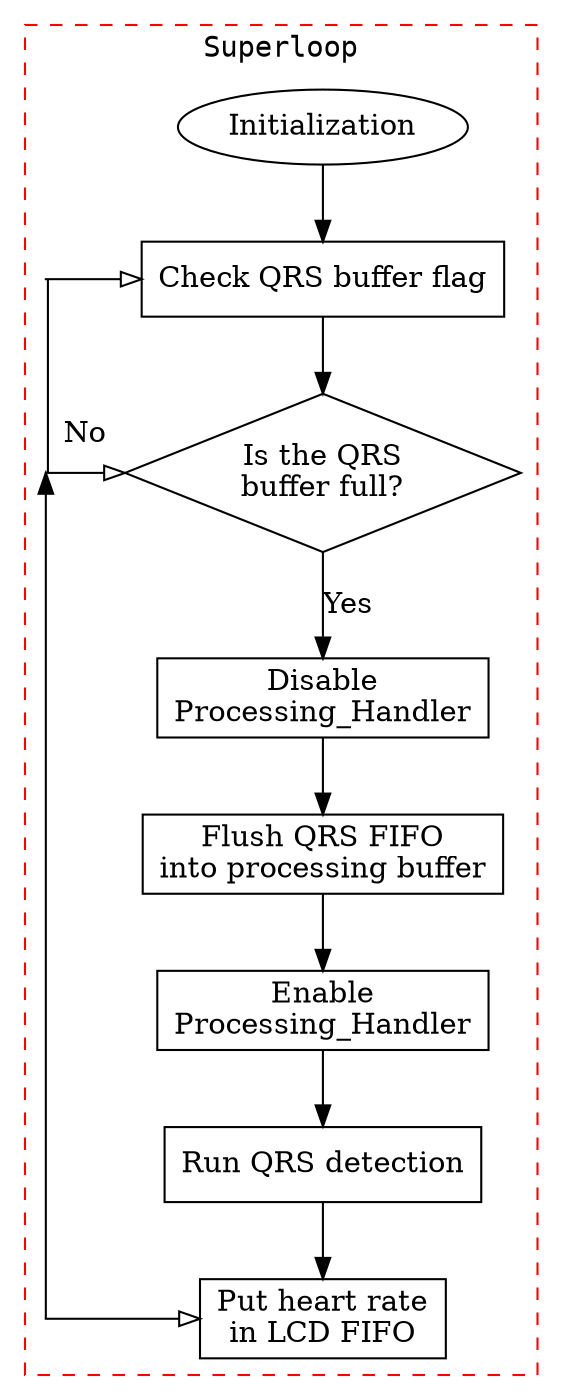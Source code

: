 digraph {
    newrank = true;
    rankdir = TB;
    fontname = monospace;
    compound = true;
    splines = false;
    node [shape = rect;];
    
    subgraph cluster_suploop {
        label = "Superloop";
        style = dashed;
        color = red;
        
        suploop_start [label = "Initialization";shape = ellipse;];
        suploop_check_qrs [label = "Check QRS buffer flag";];
        suploop_qrs_status [label = "Is the QRS\nbuffer full?";shape = diamond;];
        suploop_disable_proc [label = "Disable\nProcessing_Handler";];
        suploop_flush_fifo [label = "Flush QRS FIFO\ninto processing buffer";];
        suploop_enable_proc [label = "Enable\nProcessing_Handler";];
        suploop_qrs_detect [label = "Run QRS detection";];
        suploop_put_in_lcd [label = "Put heart rate\nin LCD FIFO";];
        
        // connections
        suploop_start -> suploop_check_qrs -> suploop_qrs_status;
        suploop_qrs_status:s -> suploop_disable_proc:n [label = "Yes";];
        suploop_disable_proc -> suploop_flush_fifo -> suploop_enable_proc;
        suploop_enable_proc -> suploop_qrs_detect -> suploop_put_in_lcd;
        
        // invisible nodes
        suploop_invis1 [label = "";shape = none;width = 0;height = 0;];
        subgraph {
            rank = same;
            suploop_invis1;
            suploop_check_qrs;
        }
        
        suploop_invis2 [label = "";shape = none;width = 0;height = 0;];
        subgraph {
            rank = same;
            suploop_invis2;
            suploop_qrs_status;
        }
        
        suploop_invis3 [label = "";shape = none;width = 0;height = 0;];
        subgraph {
            rank = same;
            suploop_invis3;
            suploop_put_in_lcd;
        }
        
        // connections
        suploop_invis1:e -> suploop_check_qrs:w [constraint = false;];
        suploop_invis1:e -> suploop_invis2:e [arrowhead = none;];
        suploop_invis2:e -> suploop_qrs_status:w [arrowhead = none; constraint = false; label = "No";];
        suploop_invis3:e -> suploop_put_in_lcd:w [arrowhead = none; constraint = false;];
        suploop_invis3:e -> suploop_invis2:e;
    }
}
